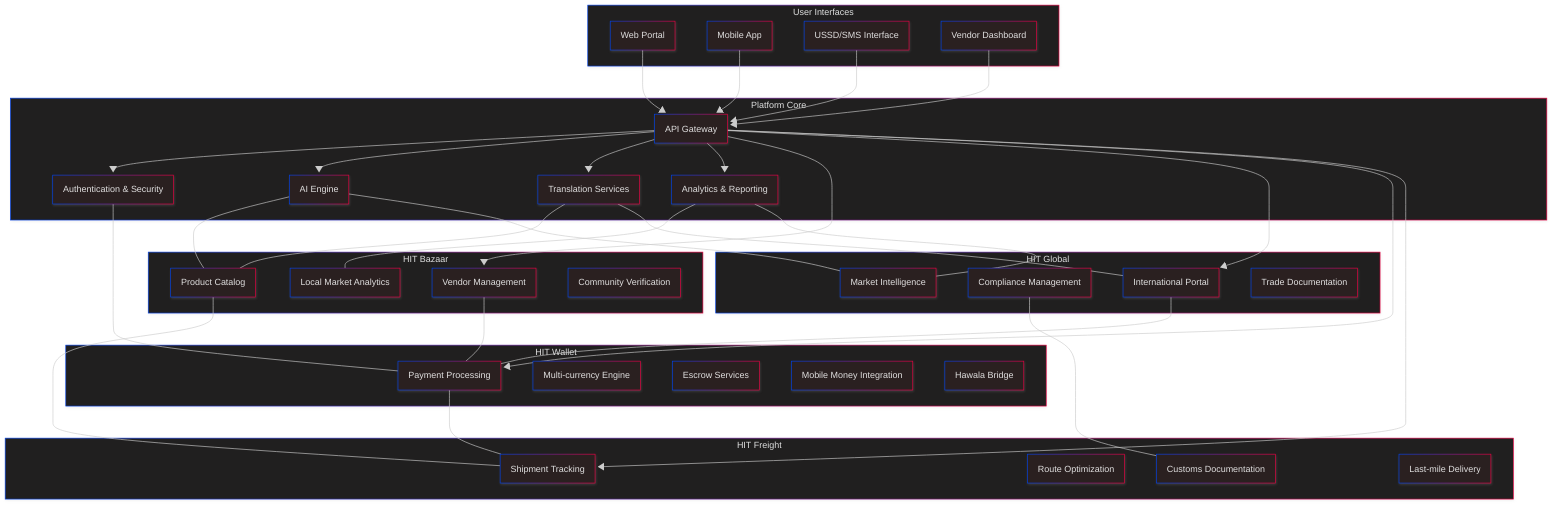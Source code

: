 ---
config:
  layout: fixed
  theme: neo-dark
  look: neo
---
flowchart TB
 subgraph subGraph0["User Interfaces"]
        A1["Web Portal"]
        A2["Mobile App"]
        A3["USSD/SMS Interface"]
        A4["Vendor Dashboard"]
  end
 subgraph subGraph1["Platform Core"]
        B1["API Gateway"]
        B2["Authentication & Security"]
        B3["AI Engine"]
        B4["Translation Services"]
        B5["Analytics & Reporting"]
  end
 subgraph subGraph2["HIT Bazaar"]
        C1["Vendor Management"]
        C2["Product Catalog"]
        C3["Local Market Analytics"]
        C4["Community Verification"]
  end
 subgraph subGraph3["HIT Global"]
        D1["International Portal"]
        D2["Compliance Management"]
        D3["Market Intelligence"]
        D4["Trade Documentation"]
  end
 subgraph subGraph4["HIT Wallet"]
        E1["Payment Processing"]
        E2["Multi-currency Engine"]
        E3["Escrow Services"]
        E4["Mobile Money Integration"]
        E5["Hawala Bridge"]
  end
 subgraph subGraph5["HIT Freight"]
        F1["Shipment Tracking"]
        F2["Route Optimization"]
        F3["Customs Documentation"]
        F4["Last-mile Delivery"]
  end
    A1 --> B1
    A2 --> B1
    A3 --> B1
    A4 --> B1
    B1 --> B2 & B3 & B4 & B5 & C1 & D1 & E1 & F1
    B2 --- E1
    B3 --- C2 & D3
    B4 --- C2 & D1
    B5 --- C3 & D3
    C1 --- E1
    C2 --- F1
    D1 --- E1
    D2 --- F3
    E1 --- F1
    classDef Aqua stroke-width:1px, stroke-dasharray:none, stroke:#46EDC8, fill:#DEFFF8, color:#378E7A
